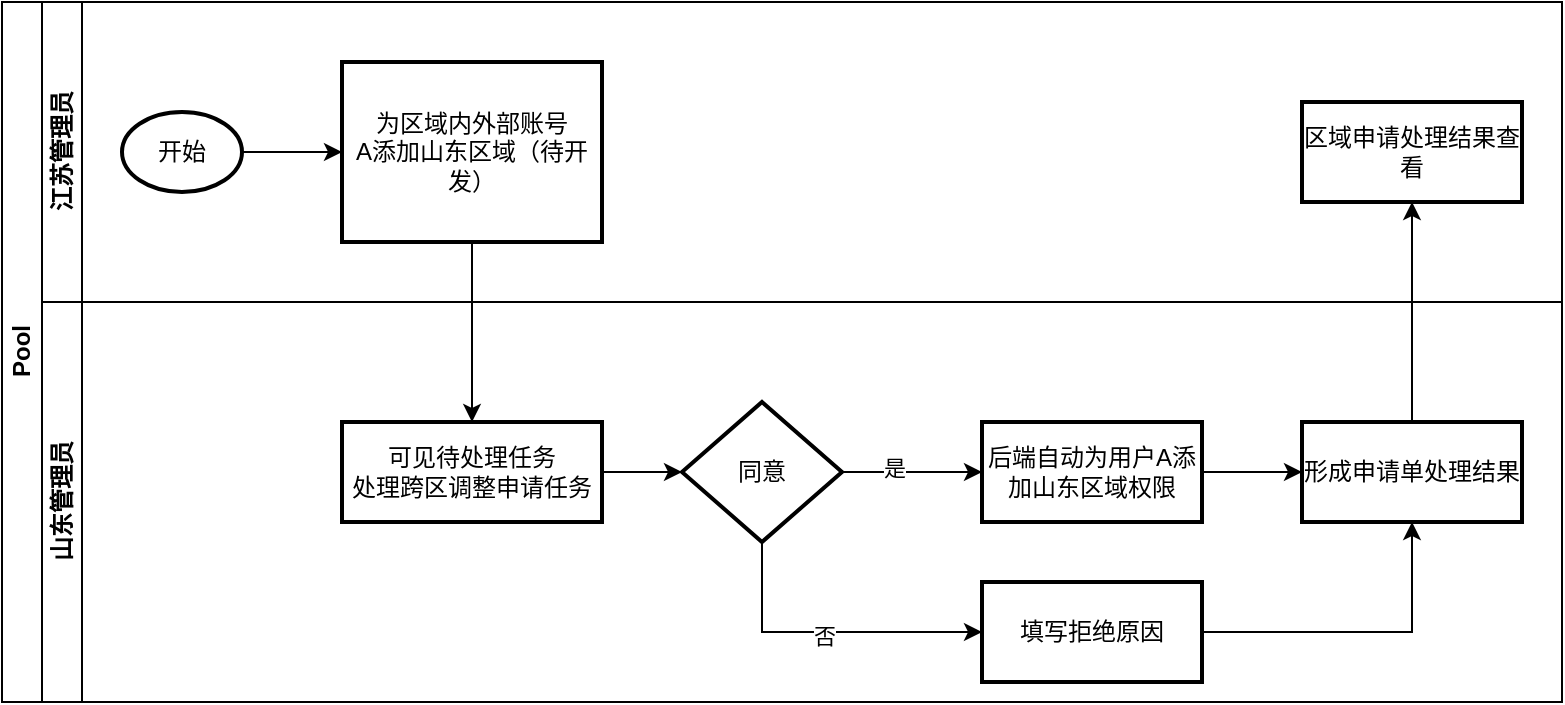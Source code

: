<mxfile version="20.8.16" type="github">
  <diagram id="prtHgNgQTEPvFCAcTncT" name="Page-1">
    <mxGraphModel dx="841" dy="413" grid="0" gridSize="10" guides="1" tooltips="1" connect="1" arrows="1" fold="1" page="0" pageScale="1" pageWidth="827" pageHeight="1169" math="0" shadow="0">
      <root>
        <mxCell id="0" />
        <mxCell id="1" parent="0" />
        <mxCell id="dNxyNK7c78bLwvsdeMH5-19" value="Pool" style="swimlane;html=1;childLayout=stackLayout;resizeParent=1;resizeParentMax=0;horizontal=0;startSize=20;horizontalStack=0;movable=0;resizable=0;rotatable=0;deletable=0;editable=0;connectable=0;" parent="1" vertex="1">
          <mxGeometry x="120" y="120" width="780" height="350" as="geometry" />
        </mxCell>
        <mxCell id="dNxyNK7c78bLwvsdeMH5-21" value="江苏管理员" style="swimlane;html=1;startSize=20;horizontal=0;" parent="dNxyNK7c78bLwvsdeMH5-19" vertex="1">
          <mxGeometry x="20" width="760" height="150" as="geometry" />
        </mxCell>
        <mxCell id="dnr6v99prlty-qJEZTvb-3" style="edgeStyle=orthogonalEdgeStyle;rounded=0;orthogonalLoop=1;jettySize=auto;html=1;entryX=0;entryY=0.5;entryDx=0;entryDy=0;exitX=1;exitY=0.5;exitDx=0;exitDy=0;exitPerimeter=0;" edge="1" parent="dNxyNK7c78bLwvsdeMH5-21" source="dnr6v99prlty-qJEZTvb-1" target="dnr6v99prlty-qJEZTvb-2">
          <mxGeometry relative="1" as="geometry">
            <mxPoint x="110" y="55" as="sourcePoint" />
          </mxGeometry>
        </mxCell>
        <mxCell id="dnr6v99prlty-qJEZTvb-1" value="开始" style="strokeWidth=2;html=1;shape=mxgraph.flowchart.start_1;whiteSpace=wrap;" vertex="1" parent="dNxyNK7c78bLwvsdeMH5-21">
          <mxGeometry x="40" y="55" width="60" height="40" as="geometry" />
        </mxCell>
        <mxCell id="dnr6v99prlty-qJEZTvb-2" value="为区域内外部账号&lt;br&gt;A添加山东区域（待开发）" style="whiteSpace=wrap;html=1;strokeWidth=2;" vertex="1" parent="dNxyNK7c78bLwvsdeMH5-21">
          <mxGeometry x="150" y="30" width="130" height="90" as="geometry" />
        </mxCell>
        <mxCell id="dnr6v99prlty-qJEZTvb-22" value="区域申请处理结果查看" style="whiteSpace=wrap;html=1;strokeWidth=2;" vertex="1" parent="dNxyNK7c78bLwvsdeMH5-21">
          <mxGeometry x="630" y="50" width="110" height="50" as="geometry" />
        </mxCell>
        <mxCell id="dNxyNK7c78bLwvsdeMH5-20" value="山东管理员" style="swimlane;html=1;startSize=20;horizontal=0;" parent="dNxyNK7c78bLwvsdeMH5-19" vertex="1">
          <mxGeometry x="20" y="150" width="760" height="200" as="geometry" />
        </mxCell>
        <mxCell id="dnr6v99prlty-qJEZTvb-7" style="edgeStyle=orthogonalEdgeStyle;rounded=0;orthogonalLoop=1;jettySize=auto;html=1;entryX=0;entryY=0.5;entryDx=0;entryDy=0;" edge="1" parent="dNxyNK7c78bLwvsdeMH5-20" source="dnr6v99prlty-qJEZTvb-5" target="dnr6v99prlty-qJEZTvb-6">
          <mxGeometry relative="1" as="geometry" />
        </mxCell>
        <mxCell id="dnr6v99prlty-qJEZTvb-5" value="可见待处理任务&lt;br&gt;处理跨区调整申请任务" style="whiteSpace=wrap;html=1;strokeWidth=2;" vertex="1" parent="dNxyNK7c78bLwvsdeMH5-20">
          <mxGeometry x="150" y="60" width="130" height="50" as="geometry" />
        </mxCell>
        <mxCell id="dnr6v99prlty-qJEZTvb-10" style="edgeStyle=orthogonalEdgeStyle;rounded=0;orthogonalLoop=1;jettySize=auto;html=1;entryX=0;entryY=0.5;entryDx=0;entryDy=0;" edge="1" parent="dNxyNK7c78bLwvsdeMH5-20" source="dnr6v99prlty-qJEZTvb-6" target="dnr6v99prlty-qJEZTvb-9">
          <mxGeometry relative="1" as="geometry" />
        </mxCell>
        <mxCell id="dnr6v99prlty-qJEZTvb-11" value="是" style="edgeLabel;html=1;align=center;verticalAlign=middle;resizable=0;points=[];" vertex="1" connectable="0" parent="dnr6v99prlty-qJEZTvb-10">
          <mxGeometry x="-0.277" y="2" relative="1" as="geometry">
            <mxPoint as="offset" />
          </mxGeometry>
        </mxCell>
        <mxCell id="dnr6v99prlty-qJEZTvb-14" style="edgeStyle=orthogonalEdgeStyle;rounded=0;orthogonalLoop=1;jettySize=auto;html=1;exitX=0.5;exitY=1;exitDx=0;exitDy=0;entryX=0;entryY=0.5;entryDx=0;entryDy=0;" edge="1" parent="dNxyNK7c78bLwvsdeMH5-20" source="dnr6v99prlty-qJEZTvb-6" target="dnr6v99prlty-qJEZTvb-13">
          <mxGeometry relative="1" as="geometry" />
        </mxCell>
        <mxCell id="dnr6v99prlty-qJEZTvb-15" value="否" style="edgeLabel;html=1;align=center;verticalAlign=middle;resizable=0;points=[];" vertex="1" connectable="0" parent="dnr6v99prlty-qJEZTvb-14">
          <mxGeometry x="-0.022" y="-2" relative="1" as="geometry">
            <mxPoint as="offset" />
          </mxGeometry>
        </mxCell>
        <mxCell id="dnr6v99prlty-qJEZTvb-6" value="同意" style="rhombus;whiteSpace=wrap;html=1;strokeWidth=2;" vertex="1" parent="dNxyNK7c78bLwvsdeMH5-20">
          <mxGeometry x="320" y="50" width="80" height="70" as="geometry" />
        </mxCell>
        <mxCell id="dnr6v99prlty-qJEZTvb-19" style="edgeStyle=orthogonalEdgeStyle;rounded=0;orthogonalLoop=1;jettySize=auto;html=1;entryX=0;entryY=0.5;entryDx=0;entryDy=0;" edge="1" parent="dNxyNK7c78bLwvsdeMH5-20" source="dnr6v99prlty-qJEZTvb-9" target="dnr6v99prlty-qJEZTvb-18">
          <mxGeometry relative="1" as="geometry" />
        </mxCell>
        <mxCell id="dnr6v99prlty-qJEZTvb-9" value="后端自动为用户A添加山东区域权限" style="whiteSpace=wrap;html=1;strokeWidth=2;" vertex="1" parent="dNxyNK7c78bLwvsdeMH5-20">
          <mxGeometry x="470" y="60" width="110" height="50" as="geometry" />
        </mxCell>
        <mxCell id="dnr6v99prlty-qJEZTvb-20" style="edgeStyle=orthogonalEdgeStyle;rounded=0;orthogonalLoop=1;jettySize=auto;html=1;entryX=0.5;entryY=1;entryDx=0;entryDy=0;" edge="1" parent="dNxyNK7c78bLwvsdeMH5-20" source="dnr6v99prlty-qJEZTvb-13" target="dnr6v99prlty-qJEZTvb-18">
          <mxGeometry relative="1" as="geometry" />
        </mxCell>
        <mxCell id="dnr6v99prlty-qJEZTvb-13" value="填写拒绝原因" style="whiteSpace=wrap;html=1;strokeWidth=2;" vertex="1" parent="dNxyNK7c78bLwvsdeMH5-20">
          <mxGeometry x="470" y="140" width="110" height="50" as="geometry" />
        </mxCell>
        <mxCell id="dnr6v99prlty-qJEZTvb-18" value="形成申请单处理结果" style="whiteSpace=wrap;html=1;strokeWidth=2;" vertex="1" parent="dNxyNK7c78bLwvsdeMH5-20">
          <mxGeometry x="630" y="60" width="110" height="50" as="geometry" />
        </mxCell>
        <mxCell id="dnr6v99prlty-qJEZTvb-17" style="edgeStyle=orthogonalEdgeStyle;rounded=0;orthogonalLoop=1;jettySize=auto;html=1;entryX=0.5;entryY=0;entryDx=0;entryDy=0;" edge="1" parent="dNxyNK7c78bLwvsdeMH5-19" source="dnr6v99prlty-qJEZTvb-2" target="dnr6v99prlty-qJEZTvb-5">
          <mxGeometry relative="1" as="geometry" />
        </mxCell>
        <mxCell id="dnr6v99prlty-qJEZTvb-21" style="edgeStyle=orthogonalEdgeStyle;rounded=0;orthogonalLoop=1;jettySize=auto;html=1;entryX=0.5;entryY=1;entryDx=0;entryDy=0;" edge="1" parent="dNxyNK7c78bLwvsdeMH5-19" source="dnr6v99prlty-qJEZTvb-18" target="dnr6v99prlty-qJEZTvb-22">
          <mxGeometry relative="1" as="geometry">
            <mxPoint x="705.0" y="110" as="targetPoint" />
            <Array as="points" />
          </mxGeometry>
        </mxCell>
      </root>
    </mxGraphModel>
  </diagram>
</mxfile>
